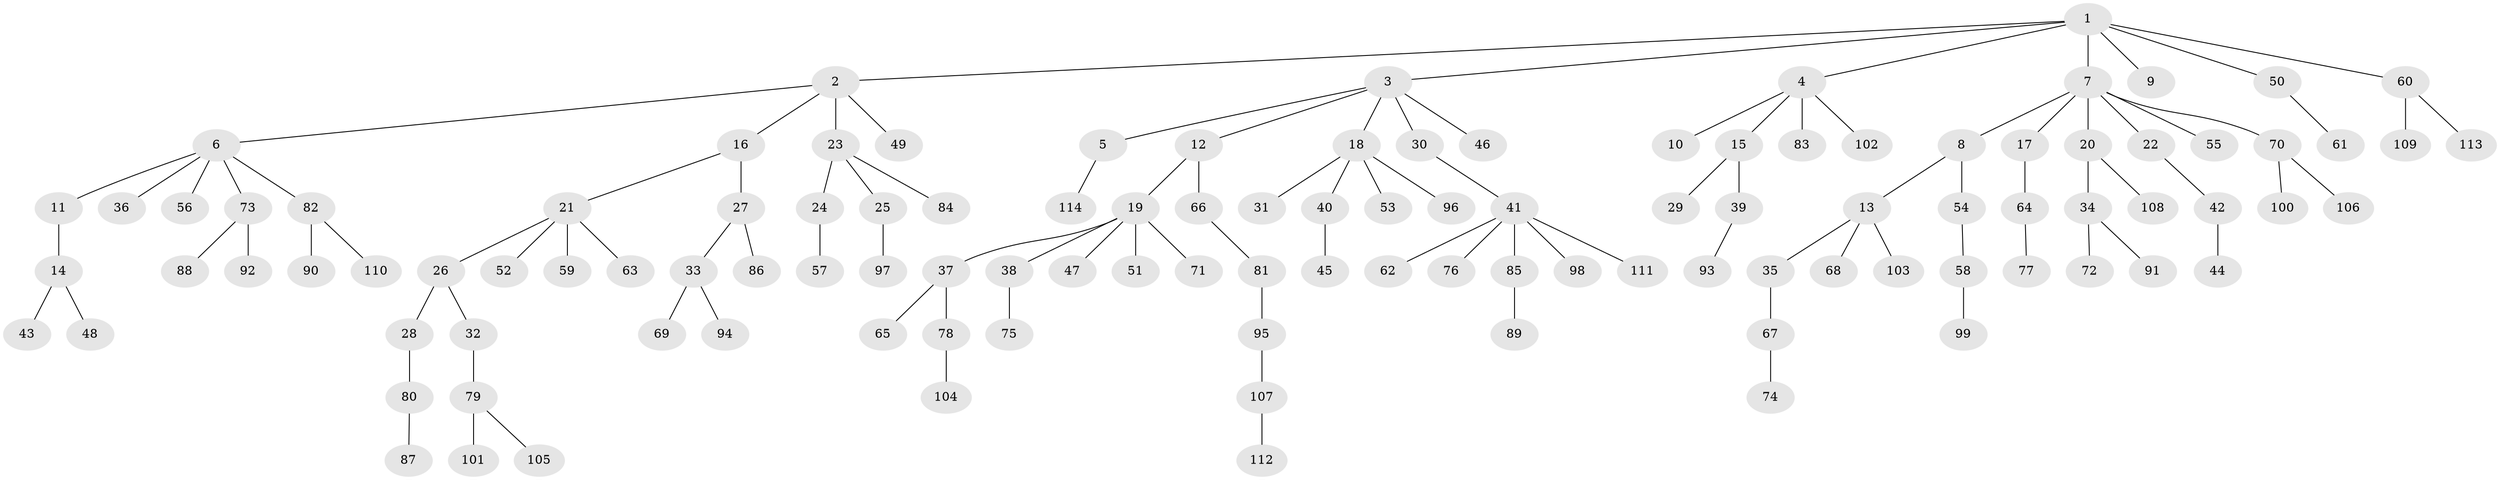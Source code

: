 // Generated by graph-tools (version 1.1) at 2025/11/02/27/25 16:11:26]
// undirected, 114 vertices, 113 edges
graph export_dot {
graph [start="1"]
  node [color=gray90,style=filled];
  1;
  2;
  3;
  4;
  5;
  6;
  7;
  8;
  9;
  10;
  11;
  12;
  13;
  14;
  15;
  16;
  17;
  18;
  19;
  20;
  21;
  22;
  23;
  24;
  25;
  26;
  27;
  28;
  29;
  30;
  31;
  32;
  33;
  34;
  35;
  36;
  37;
  38;
  39;
  40;
  41;
  42;
  43;
  44;
  45;
  46;
  47;
  48;
  49;
  50;
  51;
  52;
  53;
  54;
  55;
  56;
  57;
  58;
  59;
  60;
  61;
  62;
  63;
  64;
  65;
  66;
  67;
  68;
  69;
  70;
  71;
  72;
  73;
  74;
  75;
  76;
  77;
  78;
  79;
  80;
  81;
  82;
  83;
  84;
  85;
  86;
  87;
  88;
  89;
  90;
  91;
  92;
  93;
  94;
  95;
  96;
  97;
  98;
  99;
  100;
  101;
  102;
  103;
  104;
  105;
  106;
  107;
  108;
  109;
  110;
  111;
  112;
  113;
  114;
  1 -- 2;
  1 -- 3;
  1 -- 4;
  1 -- 7;
  1 -- 9;
  1 -- 50;
  1 -- 60;
  2 -- 6;
  2 -- 16;
  2 -- 23;
  2 -- 49;
  3 -- 5;
  3 -- 12;
  3 -- 18;
  3 -- 30;
  3 -- 46;
  4 -- 10;
  4 -- 15;
  4 -- 83;
  4 -- 102;
  5 -- 114;
  6 -- 11;
  6 -- 36;
  6 -- 56;
  6 -- 73;
  6 -- 82;
  7 -- 8;
  7 -- 17;
  7 -- 20;
  7 -- 22;
  7 -- 55;
  7 -- 70;
  8 -- 13;
  8 -- 54;
  11 -- 14;
  12 -- 19;
  12 -- 66;
  13 -- 35;
  13 -- 68;
  13 -- 103;
  14 -- 43;
  14 -- 48;
  15 -- 29;
  15 -- 39;
  16 -- 21;
  16 -- 27;
  17 -- 64;
  18 -- 31;
  18 -- 40;
  18 -- 53;
  18 -- 96;
  19 -- 37;
  19 -- 38;
  19 -- 47;
  19 -- 51;
  19 -- 71;
  20 -- 34;
  20 -- 108;
  21 -- 26;
  21 -- 52;
  21 -- 59;
  21 -- 63;
  22 -- 42;
  23 -- 24;
  23 -- 25;
  23 -- 84;
  24 -- 57;
  25 -- 97;
  26 -- 28;
  26 -- 32;
  27 -- 33;
  27 -- 86;
  28 -- 80;
  30 -- 41;
  32 -- 79;
  33 -- 69;
  33 -- 94;
  34 -- 72;
  34 -- 91;
  35 -- 67;
  37 -- 65;
  37 -- 78;
  38 -- 75;
  39 -- 93;
  40 -- 45;
  41 -- 62;
  41 -- 76;
  41 -- 85;
  41 -- 98;
  41 -- 111;
  42 -- 44;
  50 -- 61;
  54 -- 58;
  58 -- 99;
  60 -- 109;
  60 -- 113;
  64 -- 77;
  66 -- 81;
  67 -- 74;
  70 -- 100;
  70 -- 106;
  73 -- 88;
  73 -- 92;
  78 -- 104;
  79 -- 101;
  79 -- 105;
  80 -- 87;
  81 -- 95;
  82 -- 90;
  82 -- 110;
  85 -- 89;
  95 -- 107;
  107 -- 112;
}
